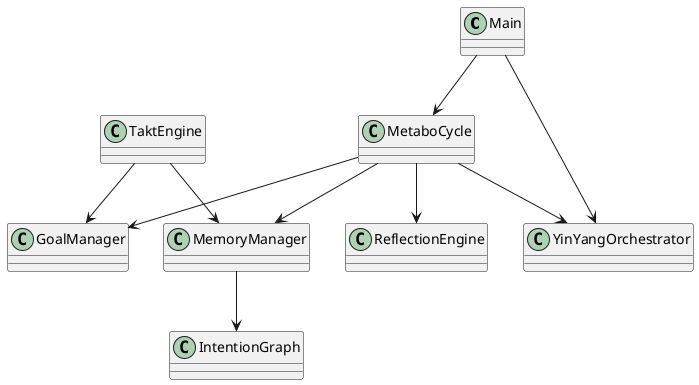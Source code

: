 @startuml
class Main
class MetaboCycle
class GoalManager
class MemoryManager
class IntentionGraph
class ReflectionEngine
class TaktEngine
class YinYangOrchestrator
Main --> MetaboCycle
MetaboCycle --> GoalManager
MetaboCycle --> MemoryManager
MetaboCycle --> ReflectionEngine
MetaboCycle --> YinYangOrchestrator
MemoryManager --> IntentionGraph
TaktEngine --> MemoryManager
TaktEngine --> GoalManager
Main --> YinYangOrchestrator
@enduml
